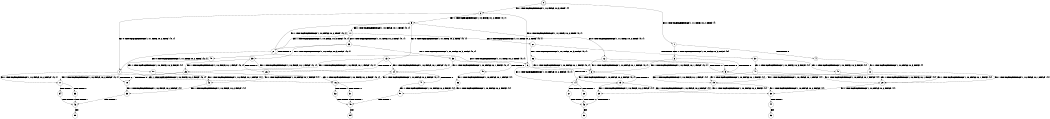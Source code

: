 digraph BCG {
size = "7, 10.5";
center = TRUE;
node [shape = circle];
0 [peripheries = 2];
0 -> 1 [label = "EX !0 !ATOMIC_EXCH_BRANCH (1, +1, TRUE, +0, 2, TRUE) !{}"];
0 -> 2 [label = "EX !1 !ATOMIC_EXCH_BRANCH (1, +0, FALSE, +0, 3, TRUE) !{}"];
1 -> 3 [label = "EX !1 !ATOMIC_EXCH_BRANCH (1, +0, FALSE, +0, 3, FALSE) !{0}"];
1 -> 4 [label = "TERMINATE !0"];
2 -> 5 [label = "EX !1 !ATOMIC_EXCH_BRANCH (1, +0, FALSE, +0, 2, TRUE) !{0, 1}"];
2 -> 6 [label = "EX !0 !ATOMIC_EXCH_BRANCH (1, +1, TRUE, +0, 2, TRUE) !{0, 1}"];
2 -> 7 [label = "EX !0 !ATOMIC_EXCH_BRANCH (1, +1, TRUE, +0, 2, TRUE) !{0, 1}"];
3 -> 8 [label = "EX !1 !ATOMIC_EXCH_BRANCH (1, +0, FALSE, +0, 1, FALSE) !{0, 1}"];
3 -> 9 [label = "TERMINATE !0"];
4 -> 10 [label = "EX !1 !ATOMIC_EXCH_BRANCH (1, +0, FALSE, +0, 3, FALSE) !{}"];
5 -> 11 [label = "EX !1 !ATOMIC_EXCH_BRANCH (1, +0, FALSE, +0, 1, TRUE) !{0, 1}"];
5 -> 12 [label = "EX !0 !ATOMIC_EXCH_BRANCH (1, +1, TRUE, +0, 2, TRUE) !{0, 1}"];
5 -> 13 [label = "EX !0 !ATOMIC_EXCH_BRANCH (1, +1, TRUE, +0, 2, TRUE) !{0, 1}"];
6 -> 14 [label = "EX !1 !ATOMIC_EXCH_BRANCH (1, +0, FALSE, +0, 2, FALSE) !{0, 1}"];
6 -> 15 [label = "TERMINATE !0"];
7 -> 16 [label = "EX !1 !ATOMIC_EXCH_BRANCH (1, +0, FALSE, +0, 2, FALSE) !{0, 1}"];
7 -> 17 [label = "EX !1 !ATOMIC_EXCH_BRANCH (1, +0, FALSE, +0, 2, FALSE) !{0, 1}"];
7 -> 18 [label = "TERMINATE !0"];
8 -> 14 [label = "EX !1 !ATOMIC_EXCH_BRANCH (1, +0, FALSE, +0, 2, FALSE) !{0, 1}"];
8 -> 15 [label = "TERMINATE !0"];
9 -> 19 [label = "EX !1 !ATOMIC_EXCH_BRANCH (1, +0, FALSE, +0, 1, FALSE) !{1}"];
9 -> 20 [label = "EX !1 !ATOMIC_EXCH_BRANCH (1, +0, FALSE, +0, 1, FALSE) !{1}"];
10 -> 19 [label = "EX !1 !ATOMIC_EXCH_BRANCH (1, +0, FALSE, +0, 1, FALSE) !{1}"];
10 -> 20 [label = "EX !1 !ATOMIC_EXCH_BRANCH (1, +0, FALSE, +0, 1, FALSE) !{1}"];
11 -> 21 [label = "EX !1 !ATOMIC_EXCH_BRANCH (1, +0, FALSE, +0, 3, TRUE) !{0, 1}"];
11 -> 22 [label = "EX !0 !ATOMIC_EXCH_BRANCH (1, +1, TRUE, +0, 2, TRUE) !{0, 1}"];
11 -> 23 [label = "EX !0 !ATOMIC_EXCH_BRANCH (1, +1, TRUE, +0, 2, TRUE) !{0, 1}"];
12 -> 8 [label = "EX !1 !ATOMIC_EXCH_BRANCH (1, +0, FALSE, +0, 1, FALSE) !{0, 1}"];
12 -> 9 [label = "TERMINATE !0"];
13 -> 24 [label = "EX !1 !ATOMIC_EXCH_BRANCH (1, +0, FALSE, +0, 1, FALSE) !{0, 1}"];
13 -> 25 [label = "EX !1 !ATOMIC_EXCH_BRANCH (1, +0, FALSE, +0, 1, FALSE) !{0, 1}"];
13 -> 26 [label = "TERMINATE !0"];
14 -> 27 [label = "TERMINATE !0"];
14 -> 28 [label = "TERMINATE !1"];
15 -> 29 [label = "EX !1 !ATOMIC_EXCH_BRANCH (1, +0, FALSE, +0, 2, FALSE) !{1}"];
15 -> 30 [label = "EX !1 !ATOMIC_EXCH_BRANCH (1, +0, FALSE, +0, 2, FALSE) !{1}"];
16 -> 31 [label = "TERMINATE !0"];
16 -> 32 [label = "TERMINATE !1"];
17 -> 33 [label = "TERMINATE !0"];
17 -> 34 [label = "TERMINATE !1"];
18 -> 35 [label = "EX !1 !ATOMIC_EXCH_BRANCH (1, +0, FALSE, +0, 2, FALSE) !{1}"];
19 -> 29 [label = "EX !1 !ATOMIC_EXCH_BRANCH (1, +0, FALSE, +0, 2, FALSE) !{1}"];
19 -> 30 [label = "EX !1 !ATOMIC_EXCH_BRANCH (1, +0, FALSE, +0, 2, FALSE) !{1}"];
20 -> 30 [label = "EX !1 !ATOMIC_EXCH_BRANCH (1, +0, FALSE, +0, 2, FALSE) !{1}"];
21 -> 5 [label = "EX !1 !ATOMIC_EXCH_BRANCH (1, +0, FALSE, +0, 2, TRUE) !{0, 1}"];
21 -> 6 [label = "EX !0 !ATOMIC_EXCH_BRANCH (1, +1, TRUE, +0, 2, TRUE) !{0, 1}"];
21 -> 7 [label = "EX !0 !ATOMIC_EXCH_BRANCH (1, +1, TRUE, +0, 2, TRUE) !{0, 1}"];
22 -> 36 [label = "EX !1 !ATOMIC_EXCH_BRANCH (1, +0, FALSE, +0, 3, FALSE) !{0, 1}"];
22 -> 37 [label = "TERMINATE !0"];
23 -> 38 [label = "EX !1 !ATOMIC_EXCH_BRANCH (1, +0, FALSE, +0, 3, FALSE) !{0, 1}"];
23 -> 39 [label = "EX !1 !ATOMIC_EXCH_BRANCH (1, +0, FALSE, +0, 3, FALSE) !{0, 1}"];
23 -> 40 [label = "TERMINATE !0"];
24 -> 16 [label = "EX !1 !ATOMIC_EXCH_BRANCH (1, +0, FALSE, +0, 2, FALSE) !{0, 1}"];
24 -> 41 [label = "TERMINATE !0"];
25 -> 16 [label = "EX !1 !ATOMIC_EXCH_BRANCH (1, +0, FALSE, +0, 2, FALSE) !{0, 1}"];
25 -> 17 [label = "EX !1 !ATOMIC_EXCH_BRANCH (1, +0, FALSE, +0, 2, FALSE) !{0, 1}"];
25 -> 18 [label = "TERMINATE !0"];
26 -> 42 [label = "EX !1 !ATOMIC_EXCH_BRANCH (1, +0, FALSE, +0, 1, FALSE) !{1}"];
27 -> 43 [label = "TERMINATE !1"];
28 -> 43 [label = "TERMINATE !0"];
29 -> 43 [label = "TERMINATE !1"];
30 -> 44 [label = "TERMINATE !1"];
31 -> 45 [label = "TERMINATE !1"];
32 -> 45 [label = "TERMINATE !0"];
33 -> 46 [label = "TERMINATE !1"];
34 -> 46 [label = "TERMINATE !0"];
35 -> 46 [label = "TERMINATE !1"];
36 -> 8 [label = "EX !1 !ATOMIC_EXCH_BRANCH (1, +0, FALSE, +0, 1, FALSE) !{0, 1}"];
36 -> 9 [label = "TERMINATE !0"];
37 -> 47 [label = "EX !1 !ATOMIC_EXCH_BRANCH (1, +0, FALSE, +0, 3, FALSE) !{1}"];
37 -> 48 [label = "EX !1 !ATOMIC_EXCH_BRANCH (1, +0, FALSE, +0, 3, FALSE) !{1}"];
38 -> 24 [label = "EX !1 !ATOMIC_EXCH_BRANCH (1, +0, FALSE, +0, 1, FALSE) !{0, 1}"];
38 -> 49 [label = "TERMINATE !0"];
39 -> 24 [label = "EX !1 !ATOMIC_EXCH_BRANCH (1, +0, FALSE, +0, 1, FALSE) !{0, 1}"];
39 -> 25 [label = "EX !1 !ATOMIC_EXCH_BRANCH (1, +0, FALSE, +0, 1, FALSE) !{0, 1}"];
39 -> 26 [label = "TERMINATE !0"];
40 -> 50 [label = "EX !1 !ATOMIC_EXCH_BRANCH (1, +0, FALSE, +0, 3, FALSE) !{1}"];
41 -> 51 [label = "EX !1 !ATOMIC_EXCH_BRANCH (1, +0, FALSE, +0, 2, FALSE) !{1}"];
42 -> 35 [label = "EX !1 !ATOMIC_EXCH_BRANCH (1, +0, FALSE, +0, 2, FALSE) !{1}"];
43 -> 52 [label = "exit"];
44 -> 53 [label = "exit"];
45 -> 54 [label = "exit"];
46 -> 55 [label = "exit"];
47 -> 19 [label = "EX !1 !ATOMIC_EXCH_BRANCH (1, +0, FALSE, +0, 1, FALSE) !{1}"];
47 -> 20 [label = "EX !1 !ATOMIC_EXCH_BRANCH (1, +0, FALSE, +0, 1, FALSE) !{1}"];
48 -> 20 [label = "EX !1 !ATOMIC_EXCH_BRANCH (1, +0, FALSE, +0, 1, FALSE) !{1}"];
49 -> 56 [label = "EX !1 !ATOMIC_EXCH_BRANCH (1, +0, FALSE, +0, 1, FALSE) !{1}"];
50 -> 42 [label = "EX !1 !ATOMIC_EXCH_BRANCH (1, +0, FALSE, +0, 1, FALSE) !{1}"];
51 -> 45 [label = "TERMINATE !1"];
56 -> 51 [label = "EX !1 !ATOMIC_EXCH_BRANCH (1, +0, FALSE, +0, 2, FALSE) !{1}"];
}
